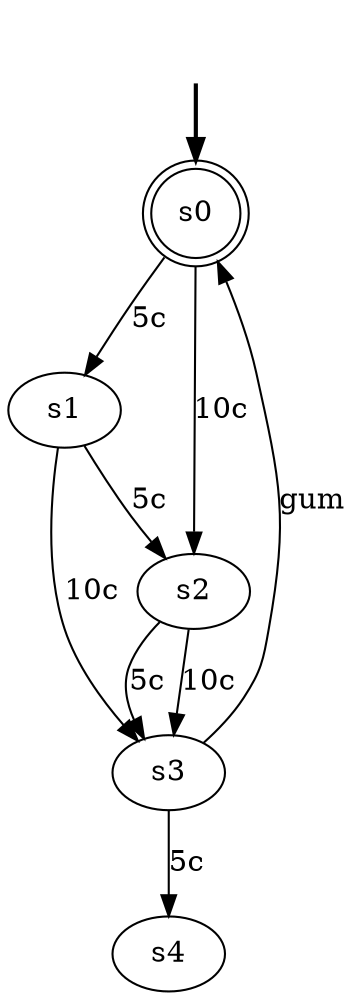 digraph{
    fake [style=invisible]
    s0 [root=true, shape=doublecircle]

    fake -> s0 [style=bold]

    s1
    s2
    s3
    s4

    s0 -> s1 [label="5c"]
    s0 -> s2 [label="10c"]
    s1 -> s2 [label="5c"]
    s1 -> s3 [label="10c"]
    s2 -> s3 [label="5c"]
    s2 -> s3 [label="10c"]
    s3 -> s0 [label="gum"]
    s3 -> s4 [label="5c"]
}